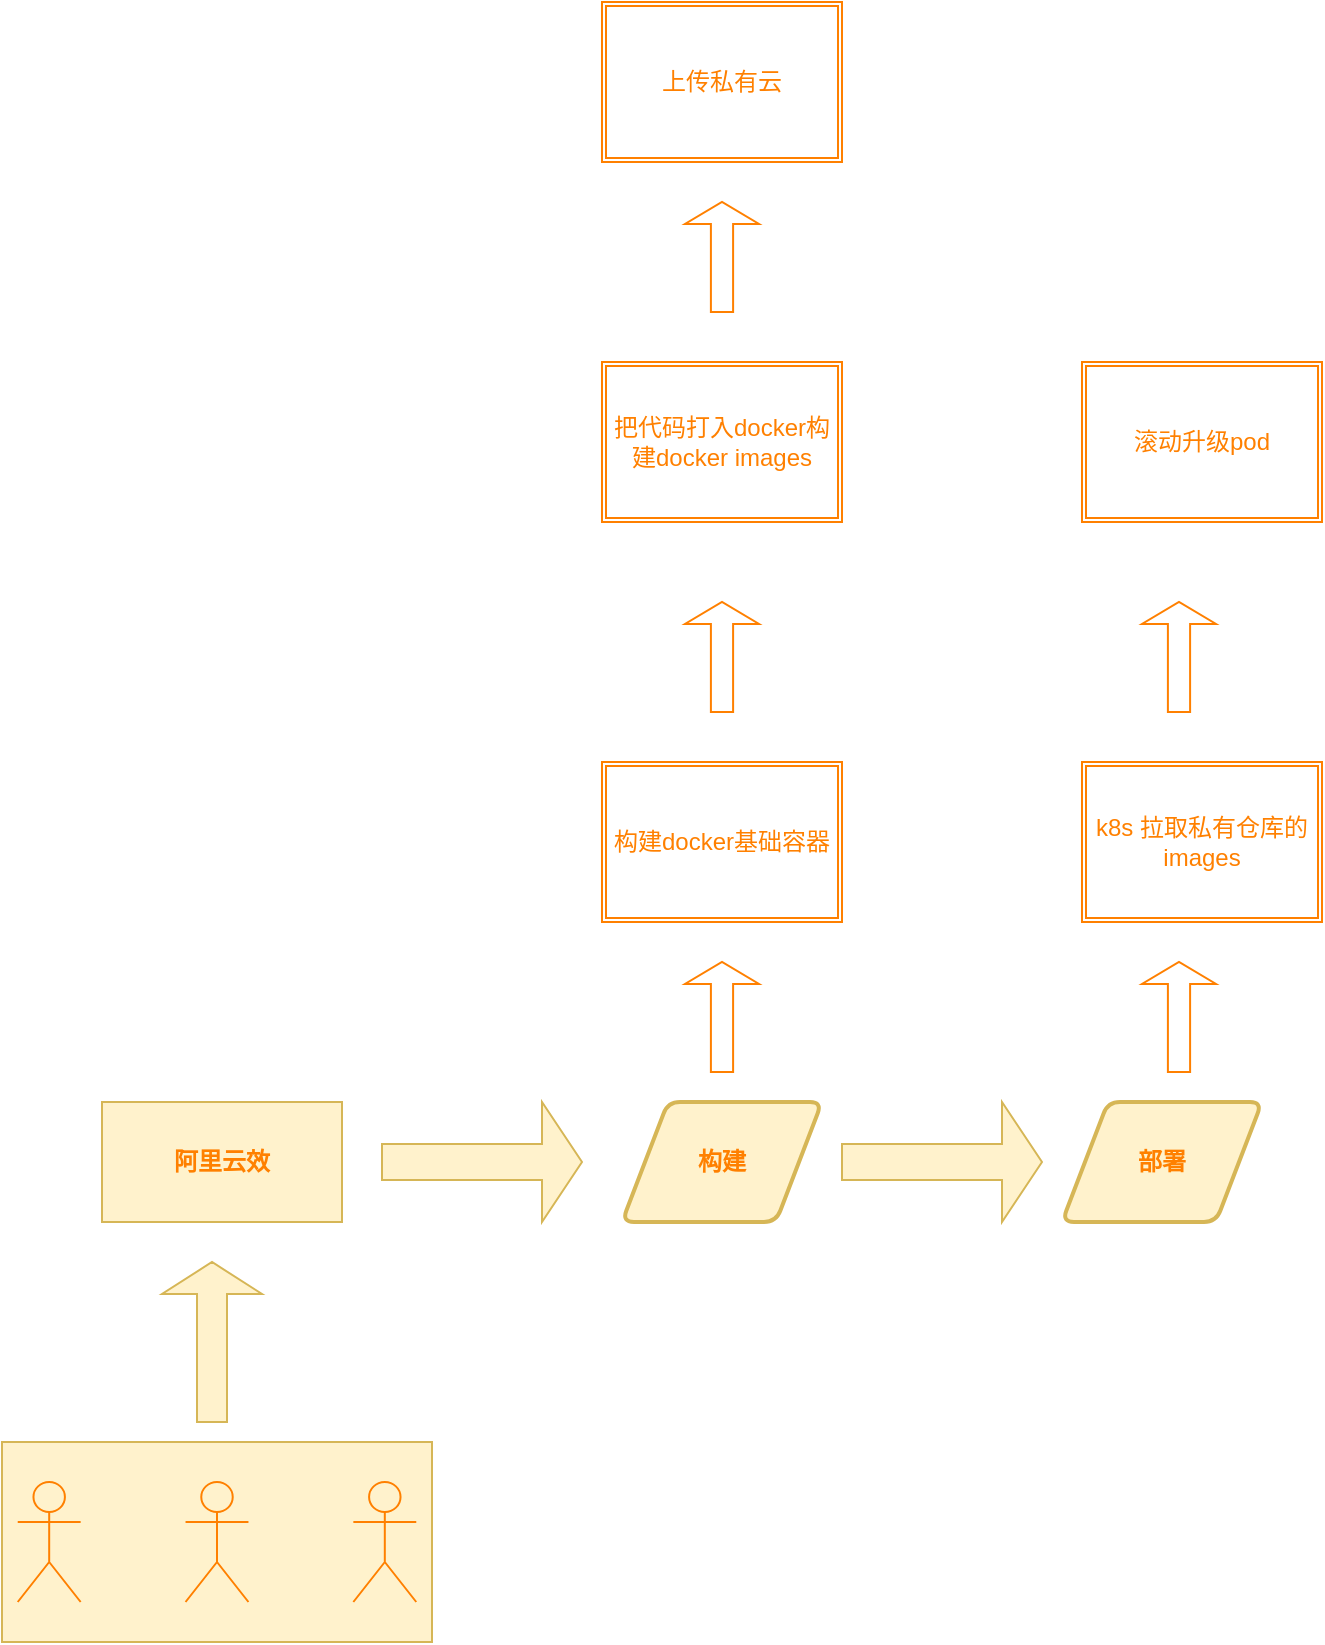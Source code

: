 <mxfile version="13.6.2" type="github"><diagram id="gz5spEcbC3khKsNNFGhf" name="第 1 页"><mxGraphModel dx="832" dy="584" grid="1" gridSize="10" guides="1" tooltips="1" connect="1" arrows="1" fold="1" page="1" pageScale="1" pageWidth="827" pageHeight="1169" math="0" shadow="0"><root><mxCell id="0"/><mxCell id="1" parent="0"/><mxCell id="-jUgNUoM2a8bwZNlRjMj-5" value="阿里云效" style="rounded=0;whiteSpace=wrap;html=1;fillColor=#fff2cc;strokeColor=#d6b656;fontStyle=1;fontColor=#FF8000;" vertex="1" parent="1"><mxGeometry x="290" y="660" width="120" height="60" as="geometry"/></mxCell><mxCell id="-jUgNUoM2a8bwZNlRjMj-7" value="构建" style="shape=parallelogram;html=1;strokeWidth=2;perimeter=parallelogramPerimeter;whiteSpace=wrap;rounded=1;arcSize=12;size=0.23;fillColor=#fff2cc;strokeColor=#d6b656;fontStyle=1;fontColor=#FF8000;" vertex="1" parent="1"><mxGeometry x="550" y="660" width="100" height="60" as="geometry"/></mxCell><mxCell id="-jUgNUoM2a8bwZNlRjMj-8" value="部署" style="shape=parallelogram;html=1;strokeWidth=2;perimeter=parallelogramPerimeter;whiteSpace=wrap;rounded=1;arcSize=12;size=0.23;fillColor=#fff2cc;strokeColor=#d6b656;fontStyle=1;fontColor=#FF8000;" vertex="1" parent="1"><mxGeometry x="770" y="660" width="100" height="60" as="geometry"/></mxCell><mxCell id="-jUgNUoM2a8bwZNlRjMj-16" value="" style="group;fillColor=#fff2cc;strokeColor=#d6b656;fontStyle=1;fontColor=#FF8000;" vertex="1" connectable="0" parent="1"><mxGeometry x="240" y="830" width="215" height="100" as="geometry"/></mxCell><mxCell id="-jUgNUoM2a8bwZNlRjMj-13" value="" style="rounded=0;whiteSpace=wrap;html=1;fillColor=#fff2cc;strokeColor=#d6b656;fontStyle=1;fontColor=#FF8000;" vertex="1" parent="-jUgNUoM2a8bwZNlRjMj-16"><mxGeometry width="215" height="100" as="geometry"/></mxCell><mxCell id="-jUgNUoM2a8bwZNlRjMj-1" value="" style="shape=umlActor;verticalLabelPosition=bottom;verticalAlign=top;html=1;outlineConnect=0;labelBackgroundColor=none;fillColor=#fff2cc;fontStyle=1;fontColor=#FF8000;strokeColor=#FF8000;" vertex="1" parent="-jUgNUoM2a8bwZNlRjMj-16"><mxGeometry x="7.866" y="20" width="31.463" height="60" as="geometry"/></mxCell><mxCell id="-jUgNUoM2a8bwZNlRjMj-2" value="" style="shape=umlActor;verticalLabelPosition=bottom;verticalAlign=top;html=1;outlineConnect=0;fillColor=#fff2cc;fontStyle=1;fontColor=#FF8000;strokeColor=#FF8000;" vertex="1" parent="-jUgNUoM2a8bwZNlRjMj-16"><mxGeometry x="91.768" y="20" width="31.463" height="60" as="geometry"/></mxCell><mxCell id="-jUgNUoM2a8bwZNlRjMj-3" value="" style="shape=umlActor;verticalLabelPosition=bottom;verticalAlign=top;html=1;outlineConnect=0;fillColor=#fff2cc;fontStyle=1;fontColor=#FF8000;strokeColor=#FF8000;" vertex="1" parent="-jUgNUoM2a8bwZNlRjMj-16"><mxGeometry x="175.671" y="20" width="31.463" height="60" as="geometry"/></mxCell><mxCell id="-jUgNUoM2a8bwZNlRjMj-19" value="" style="shape=singleArrow;direction=north;whiteSpace=wrap;html=1;rounded=0;fillColor=#fff2cc;strokeColor=#d6b656;fontStyle=1;fontColor=#FF8000;" vertex="1" parent="1"><mxGeometry x="320" y="740" width="50" height="80" as="geometry"/></mxCell><mxCell id="-jUgNUoM2a8bwZNlRjMj-20" value="" style="shape=singleArrow;whiteSpace=wrap;html=1;rounded=0;fillColor=#fff2cc;strokeColor=#d6b656;fontStyle=1;fontColor=#FF8000;" vertex="1" parent="1"><mxGeometry x="430" y="660" width="100" height="60" as="geometry"/></mxCell><mxCell id="-jUgNUoM2a8bwZNlRjMj-21" value="" style="shape=singleArrow;whiteSpace=wrap;html=1;rounded=0;fillColor=#fff2cc;strokeColor=#d6b656;fontStyle=1;fontColor=#FF8000;" vertex="1" parent="1"><mxGeometry x="660" y="660" width="100" height="60" as="geometry"/></mxCell><mxCell id="-jUgNUoM2a8bwZNlRjMj-29" value="&lt;span&gt;构建docker基础容器&lt;/span&gt;" style="shape=ext;double=1;rounded=0;whiteSpace=wrap;html=1;strokeColor=#FF8000;fontColor=#FF8000;" vertex="1" parent="1"><mxGeometry x="540" y="490" width="120" height="80" as="geometry"/></mxCell><mxCell id="-jUgNUoM2a8bwZNlRjMj-30" value="把代码打入docker构建docker images" style="shape=ext;double=1;rounded=0;whiteSpace=wrap;html=1;strokeColor=#FF8000;fontColor=#FF8000;" vertex="1" parent="1"><mxGeometry x="540" y="290" width="120" height="80" as="geometry"/></mxCell><mxCell id="-jUgNUoM2a8bwZNlRjMj-35" value="上传私有云" style="shape=ext;double=1;rounded=0;whiteSpace=wrap;html=1;strokeColor=#FF8000;fontColor=#FF8000;" vertex="1" parent="1"><mxGeometry x="540" y="110" width="120" height="80" as="geometry"/></mxCell><mxCell id="-jUgNUoM2a8bwZNlRjMj-38" value="" style="shape=singleArrow;direction=north;whiteSpace=wrap;html=1;rounded=0;strokeColor=#FF8000;fontColor=#FF8000;" vertex="1" parent="1"><mxGeometry x="581.5" y="590" width="37" height="55" as="geometry"/></mxCell><mxCell id="-jUgNUoM2a8bwZNlRjMj-39" value="" style="shape=singleArrow;direction=north;whiteSpace=wrap;html=1;rounded=0;strokeColor=#FF8000;fontColor=#FF8000;" vertex="1" parent="1"><mxGeometry x="581.5" y="410" width="37" height="55" as="geometry"/></mxCell><mxCell id="-jUgNUoM2a8bwZNlRjMj-40" value="" style="shape=singleArrow;direction=north;whiteSpace=wrap;html=1;rounded=0;strokeColor=#FF8000;fontColor=#FF8000;" vertex="1" parent="1"><mxGeometry x="581.5" y="210" width="37" height="55" as="geometry"/></mxCell><mxCell id="-jUgNUoM2a8bwZNlRjMj-41" value="&lt;span&gt;k8s 拉取私有仓库的images&lt;/span&gt;" style="shape=ext;double=1;rounded=0;whiteSpace=wrap;html=1;strokeColor=#FF8000;fontColor=#FF8000;" vertex="1" parent="1"><mxGeometry x="780" y="490" width="120" height="80" as="geometry"/></mxCell><mxCell id="-jUgNUoM2a8bwZNlRjMj-42" value="滚动升级pod" style="shape=ext;double=1;rounded=0;whiteSpace=wrap;html=1;strokeColor=#FF8000;fontColor=#FF8000;" vertex="1" parent="1"><mxGeometry x="780" y="290" width="120" height="80" as="geometry"/></mxCell><mxCell id="-jUgNUoM2a8bwZNlRjMj-43" value="" style="shape=singleArrow;direction=north;whiteSpace=wrap;html=1;rounded=0;strokeColor=#FF8000;fontColor=#FF8000;" vertex="1" parent="1"><mxGeometry x="810" y="590" width="37" height="55" as="geometry"/></mxCell><mxCell id="-jUgNUoM2a8bwZNlRjMj-44" value="" style="shape=singleArrow;direction=north;whiteSpace=wrap;html=1;rounded=0;strokeColor=#FF8000;fontColor=#FF8000;" vertex="1" parent="1"><mxGeometry x="810" y="410" width="37" height="55" as="geometry"/></mxCell></root></mxGraphModel></diagram></mxfile>